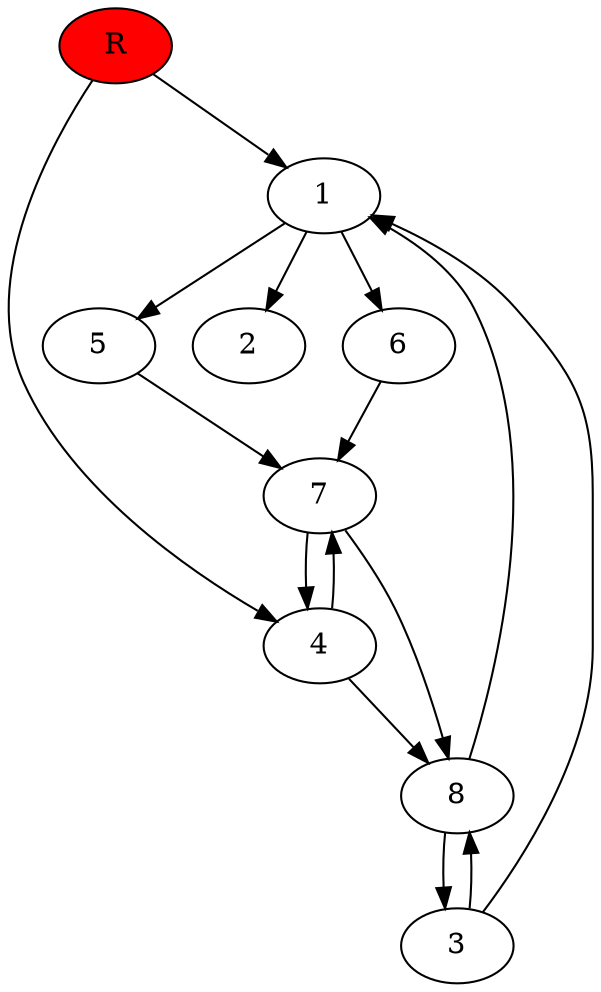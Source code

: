digraph prb5172 {
	1
	2
	3
	4
	5
	6
	7
	8
	R [fillcolor="#ff0000" style=filled]
	1 -> 2
	1 -> 5
	1 -> 6
	3 -> 1
	3 -> 8
	4 -> 7
	4 -> 8
	5 -> 7
	6 -> 7
	7 -> 4
	7 -> 8
	8 -> 1
	8 -> 3
	R -> 1
	R -> 4
}
